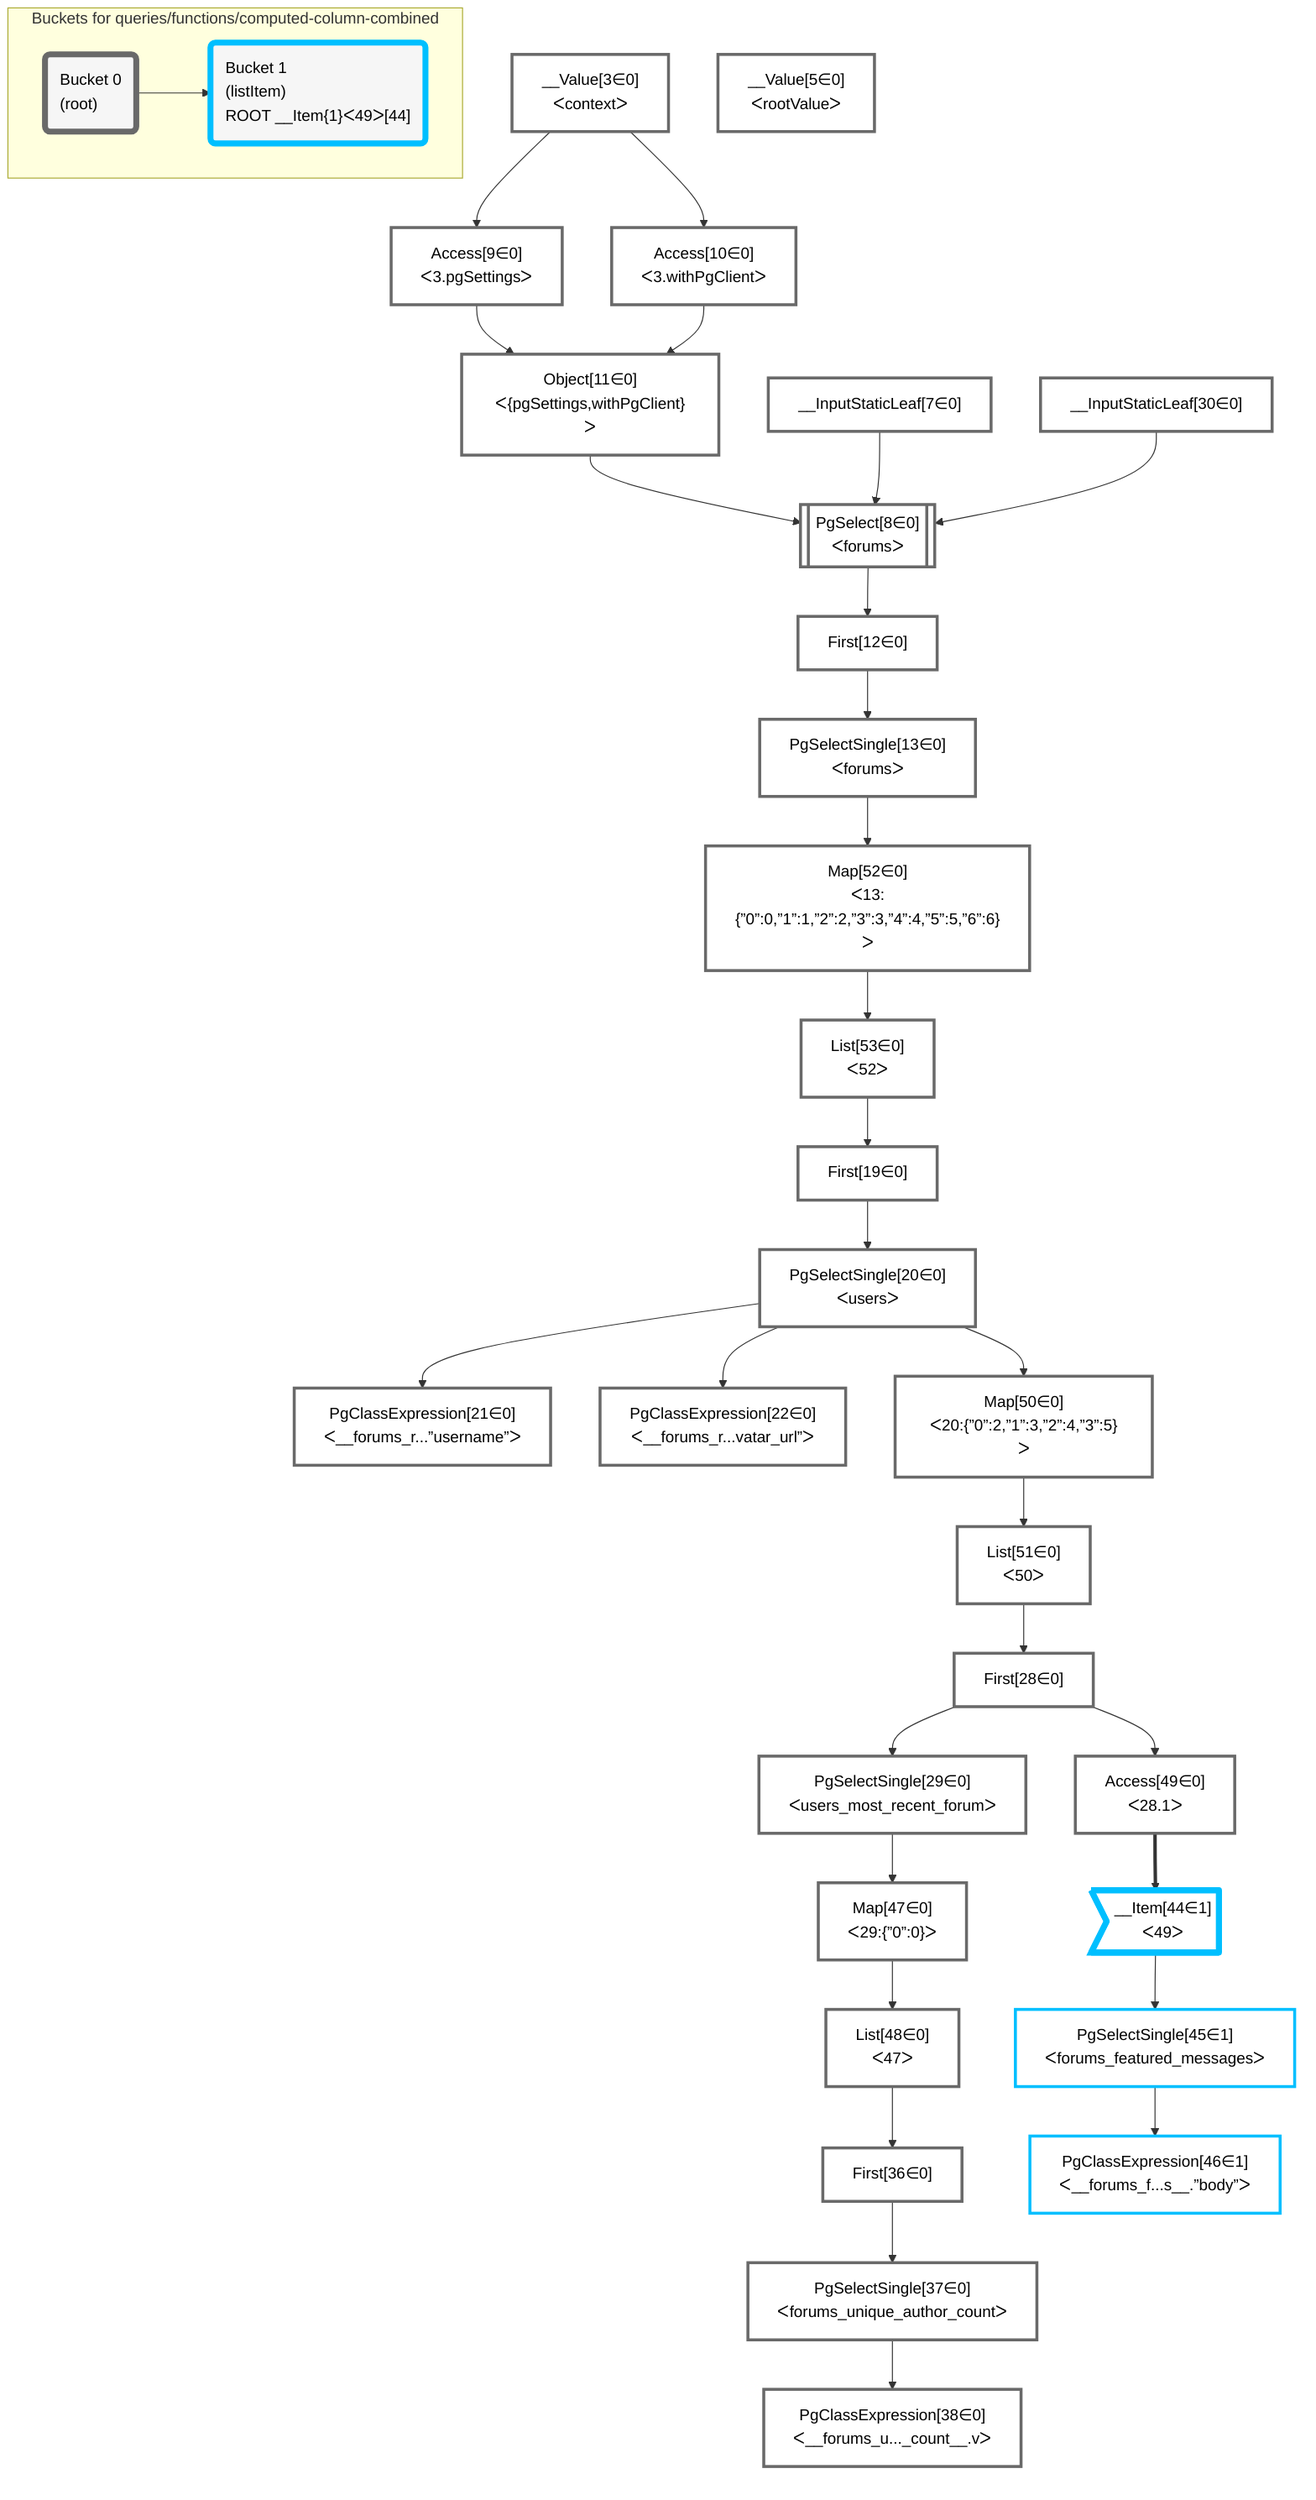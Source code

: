 graph TD
    classDef path fill:#eee,stroke:#000,color:#000
    classDef plan fill:#fff,stroke-width:3px,color:#000
    classDef itemplan fill:#fff,stroke-width:6px,color:#000
    classDef sideeffectplan fill:#f00,stroke-width:6px,color:#000
    classDef bucket fill:#f6f6f6,color:#000,stroke-width:6px,text-align:left


    %% define steps
    __Value3["__Value[3∈0]<br />ᐸcontextᐳ"]:::plan
    __Value5["__Value[5∈0]<br />ᐸrootValueᐳ"]:::plan
    __InputStaticLeaf7["__InputStaticLeaf[7∈0]"]:::plan
    Access9["Access[9∈0]<br />ᐸ3.pgSettingsᐳ"]:::plan
    Access10["Access[10∈0]<br />ᐸ3.withPgClientᐳ"]:::plan
    Object11["Object[11∈0]<br />ᐸ{pgSettings,withPgClient}ᐳ"]:::plan
    __InputStaticLeaf30["__InputStaticLeaf[30∈0]"]:::plan
    PgSelect8[["PgSelect[8∈0]<br />ᐸforumsᐳ"]]:::plan
    First12["First[12∈0]"]:::plan
    PgSelectSingle13["PgSelectSingle[13∈0]<br />ᐸforumsᐳ"]:::plan
    Map52["Map[52∈0]<br />ᐸ13:{”0”:0,”1”:1,”2”:2,”3”:3,”4”:4,”5”:5,”6”:6}ᐳ"]:::plan
    List53["List[53∈0]<br />ᐸ52ᐳ"]:::plan
    First19["First[19∈0]"]:::plan
    PgSelectSingle20["PgSelectSingle[20∈0]<br />ᐸusersᐳ"]:::plan
    PgClassExpression21["PgClassExpression[21∈0]<br />ᐸ__forums_r...”username”ᐳ"]:::plan
    PgClassExpression22["PgClassExpression[22∈0]<br />ᐸ__forums_r...vatar_url”ᐳ"]:::plan
    Map50["Map[50∈0]<br />ᐸ20:{”0”:2,”1”:3,”2”:4,”3”:5}ᐳ"]:::plan
    List51["List[51∈0]<br />ᐸ50ᐳ"]:::plan
    First28["First[28∈0]"]:::plan
    PgSelectSingle29["PgSelectSingle[29∈0]<br />ᐸusers_most_recent_forumᐳ"]:::plan
    Map47["Map[47∈0]<br />ᐸ29:{”0”:0}ᐳ"]:::plan
    List48["List[48∈0]<br />ᐸ47ᐳ"]:::plan
    First36["First[36∈0]"]:::plan
    PgSelectSingle37["PgSelectSingle[37∈0]<br />ᐸforums_unique_author_countᐳ"]:::plan
    PgClassExpression38["PgClassExpression[38∈0]<br />ᐸ__forums_u..._count__.vᐳ"]:::plan
    Access49["Access[49∈0]<br />ᐸ28.1ᐳ"]:::plan
    __Item44>"__Item[44∈1]<br />ᐸ49ᐳ"]:::itemplan
    PgSelectSingle45["PgSelectSingle[45∈1]<br />ᐸforums_featured_messagesᐳ"]:::plan
    PgClassExpression46["PgClassExpression[46∈1]<br />ᐸ__forums_f...s__.”body”ᐳ"]:::plan

    %% plan dependencies
    __Value3 --> Access9
    __Value3 --> Access10
    Access9 & Access10 --> Object11
    Object11 & __InputStaticLeaf7 & __InputStaticLeaf30 --> PgSelect8
    PgSelect8 --> First12
    First12 --> PgSelectSingle13
    PgSelectSingle13 --> Map52
    Map52 --> List53
    List53 --> First19
    First19 --> PgSelectSingle20
    PgSelectSingle20 --> PgClassExpression21
    PgSelectSingle20 --> PgClassExpression22
    PgSelectSingle20 --> Map50
    Map50 --> List51
    List51 --> First28
    First28 --> PgSelectSingle29
    PgSelectSingle29 --> Map47
    Map47 --> List48
    List48 --> First36
    First36 --> PgSelectSingle37
    PgSelectSingle37 --> PgClassExpression38
    First28 --> Access49
    Access49 ==> __Item44
    __Item44 --> PgSelectSingle45
    PgSelectSingle45 --> PgClassExpression46

    subgraph "Buckets for queries/functions/computed-column-combined"
    Bucket0("Bucket 0<br />(root)"):::bucket
    classDef bucket0 stroke:#696969
    class Bucket0,__Value3,__Value5,__InputStaticLeaf7,PgSelect8,Access9,Access10,Object11,First12,PgSelectSingle13,First19,PgSelectSingle20,PgClassExpression21,PgClassExpression22,First28,PgSelectSingle29,__InputStaticLeaf30,First36,PgSelectSingle37,PgClassExpression38,Map47,List48,Access49,Map50,List51,Map52,List53 bucket0
    Bucket1("Bucket 1<br />(listItem)<br />ROOT __Item{1}ᐸ49ᐳ[44]"):::bucket
    classDef bucket1 stroke:#00bfff
    class Bucket1,__Item44,PgSelectSingle45,PgClassExpression46 bucket1
    Bucket0 --> Bucket1
    end